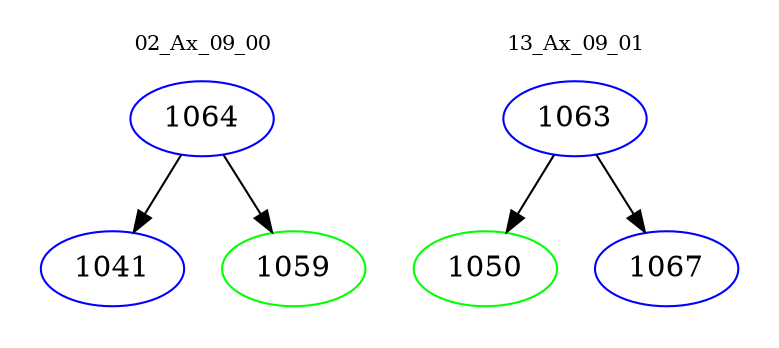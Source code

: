 digraph{
subgraph cluster_0 {
color = white
label = "02_Ax_09_00";
fontsize=10;
T0_1064 [label="1064", color="blue"]
T0_1064 -> T0_1041 [color="black"]
T0_1041 [label="1041", color="blue"]
T0_1064 -> T0_1059 [color="black"]
T0_1059 [label="1059", color="green"]
}
subgraph cluster_1 {
color = white
label = "13_Ax_09_01";
fontsize=10;
T1_1063 [label="1063", color="blue"]
T1_1063 -> T1_1050 [color="black"]
T1_1050 [label="1050", color="green"]
T1_1063 -> T1_1067 [color="black"]
T1_1067 [label="1067", color="blue"]
}
}
